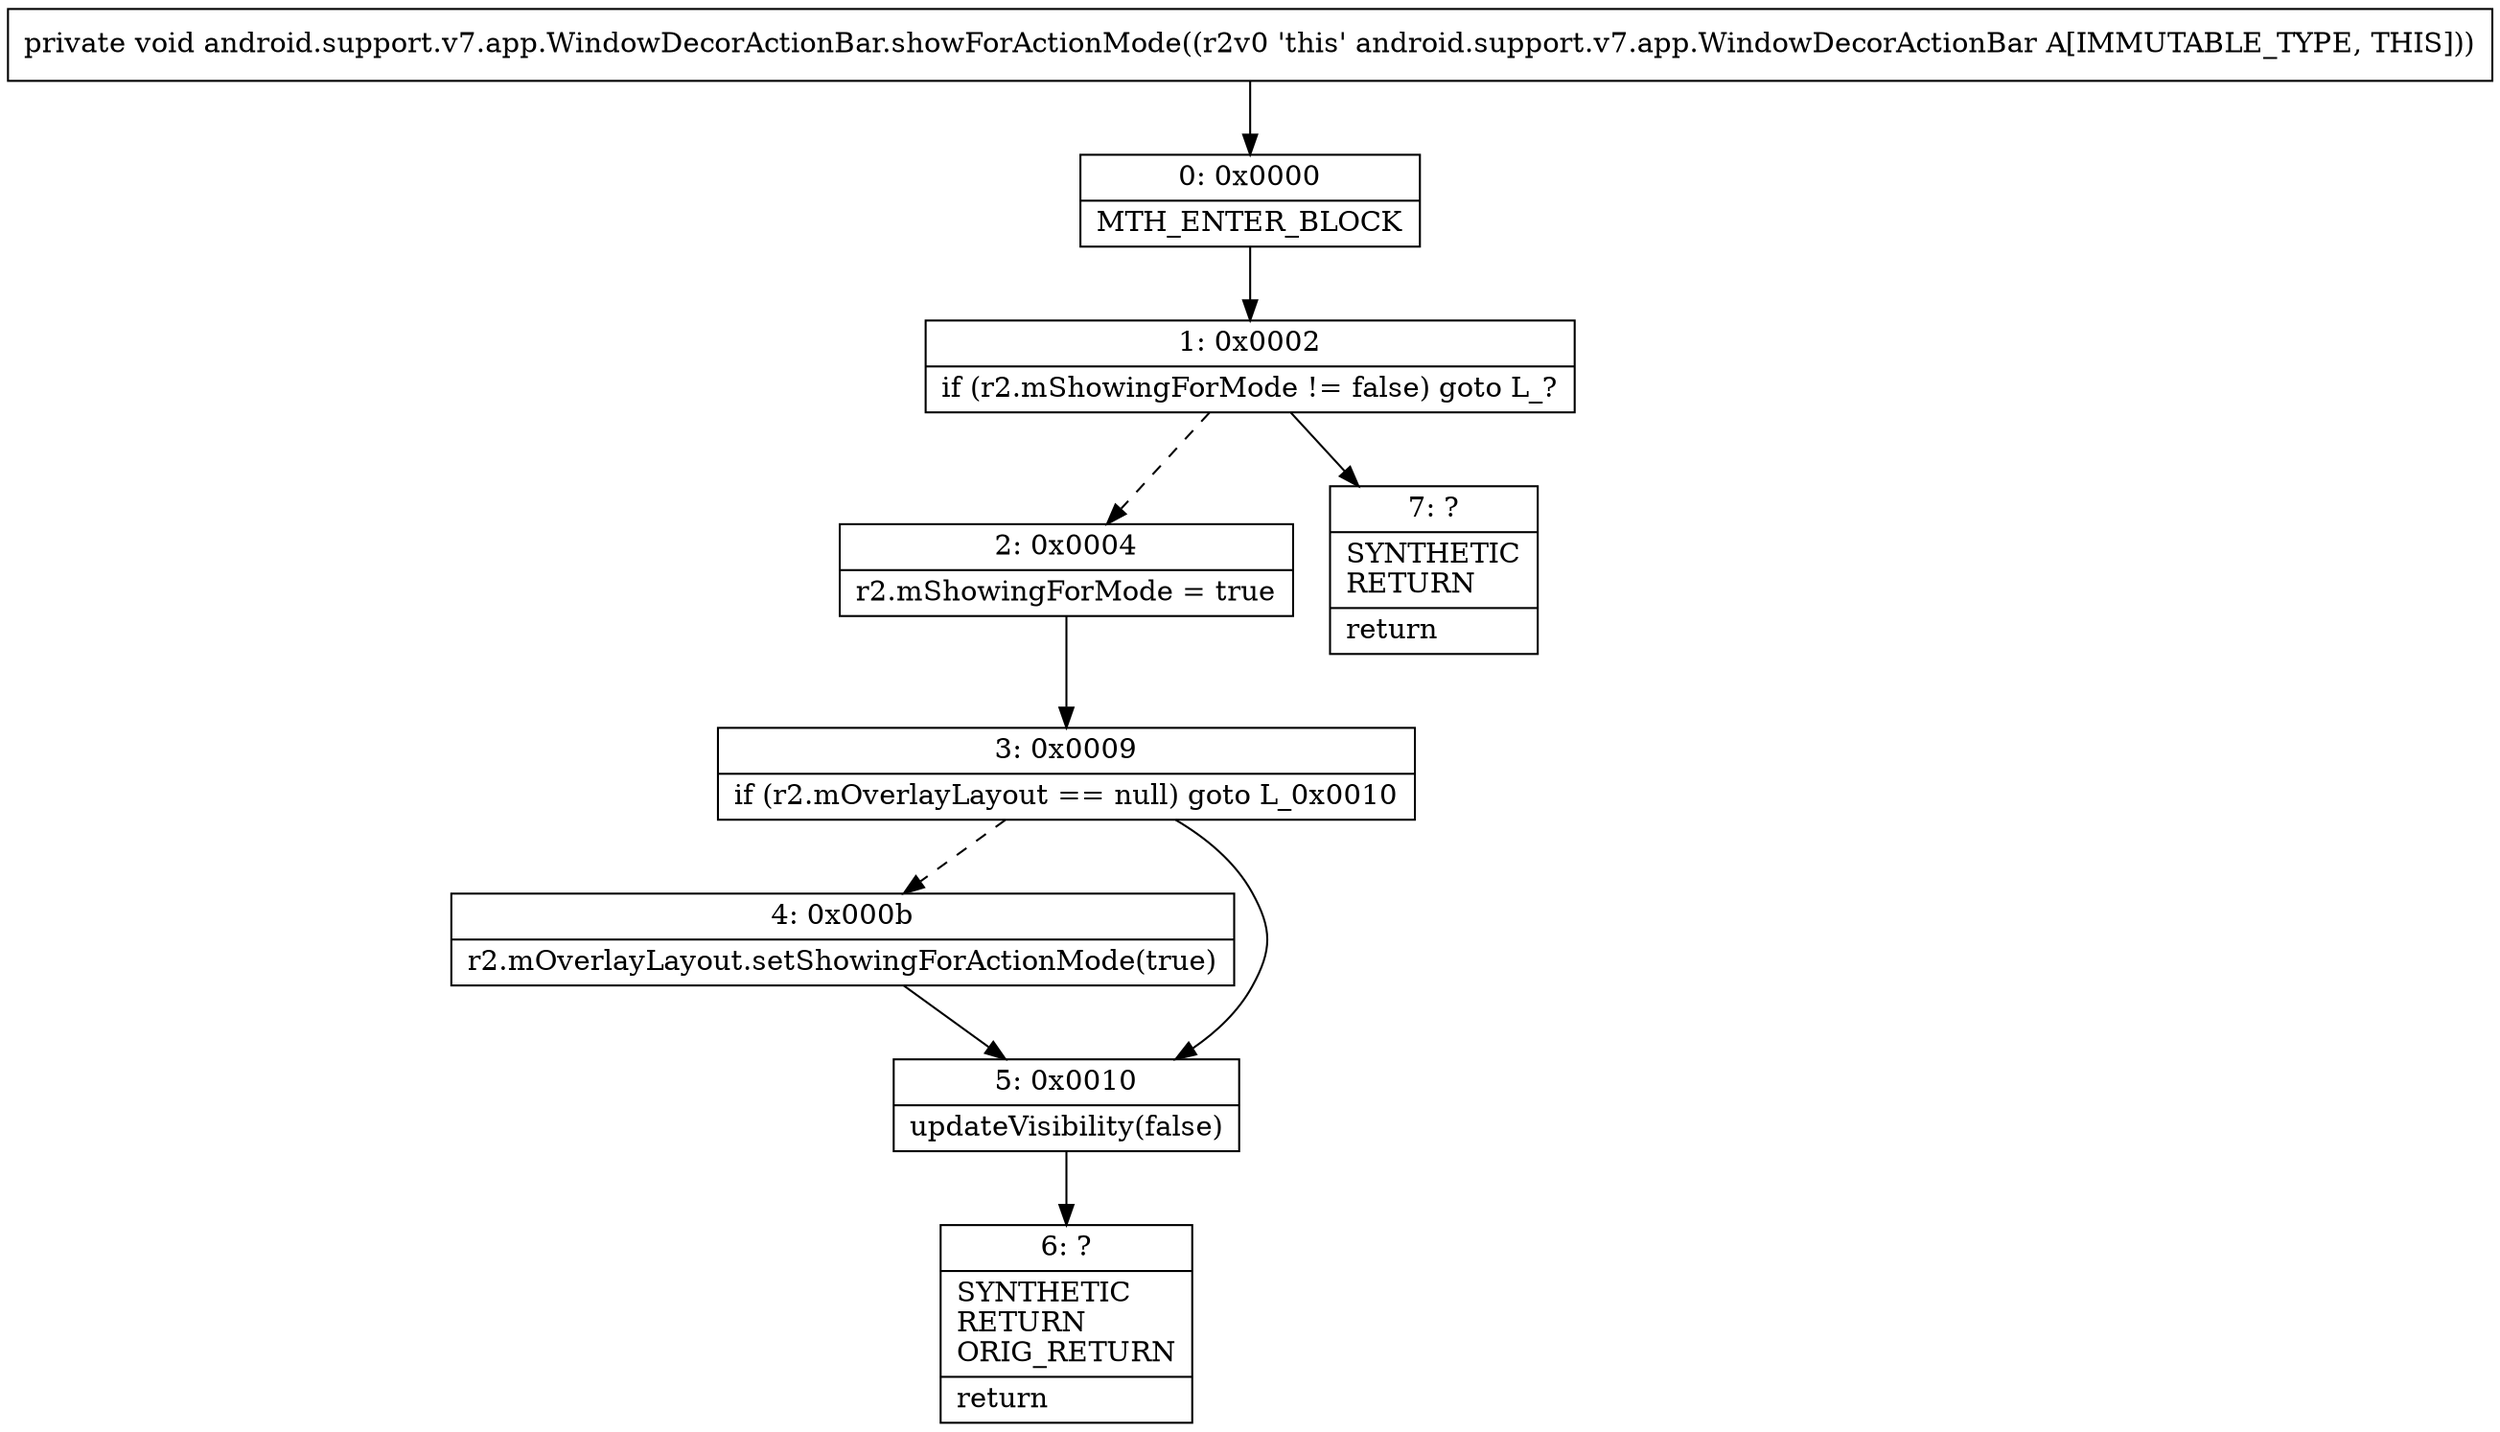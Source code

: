 digraph "CFG forandroid.support.v7.app.WindowDecorActionBar.showForActionMode()V" {
Node_0 [shape=record,label="{0\:\ 0x0000|MTH_ENTER_BLOCK\l}"];
Node_1 [shape=record,label="{1\:\ 0x0002|if (r2.mShowingForMode != false) goto L_?\l}"];
Node_2 [shape=record,label="{2\:\ 0x0004|r2.mShowingForMode = true\l}"];
Node_3 [shape=record,label="{3\:\ 0x0009|if (r2.mOverlayLayout == null) goto L_0x0010\l}"];
Node_4 [shape=record,label="{4\:\ 0x000b|r2.mOverlayLayout.setShowingForActionMode(true)\l}"];
Node_5 [shape=record,label="{5\:\ 0x0010|updateVisibility(false)\l}"];
Node_6 [shape=record,label="{6\:\ ?|SYNTHETIC\lRETURN\lORIG_RETURN\l|return\l}"];
Node_7 [shape=record,label="{7\:\ ?|SYNTHETIC\lRETURN\l|return\l}"];
MethodNode[shape=record,label="{private void android.support.v7.app.WindowDecorActionBar.showForActionMode((r2v0 'this' android.support.v7.app.WindowDecorActionBar A[IMMUTABLE_TYPE, THIS])) }"];
MethodNode -> Node_0;
Node_0 -> Node_1;
Node_1 -> Node_2[style=dashed];
Node_1 -> Node_7;
Node_2 -> Node_3;
Node_3 -> Node_4[style=dashed];
Node_3 -> Node_5;
Node_4 -> Node_5;
Node_5 -> Node_6;
}

